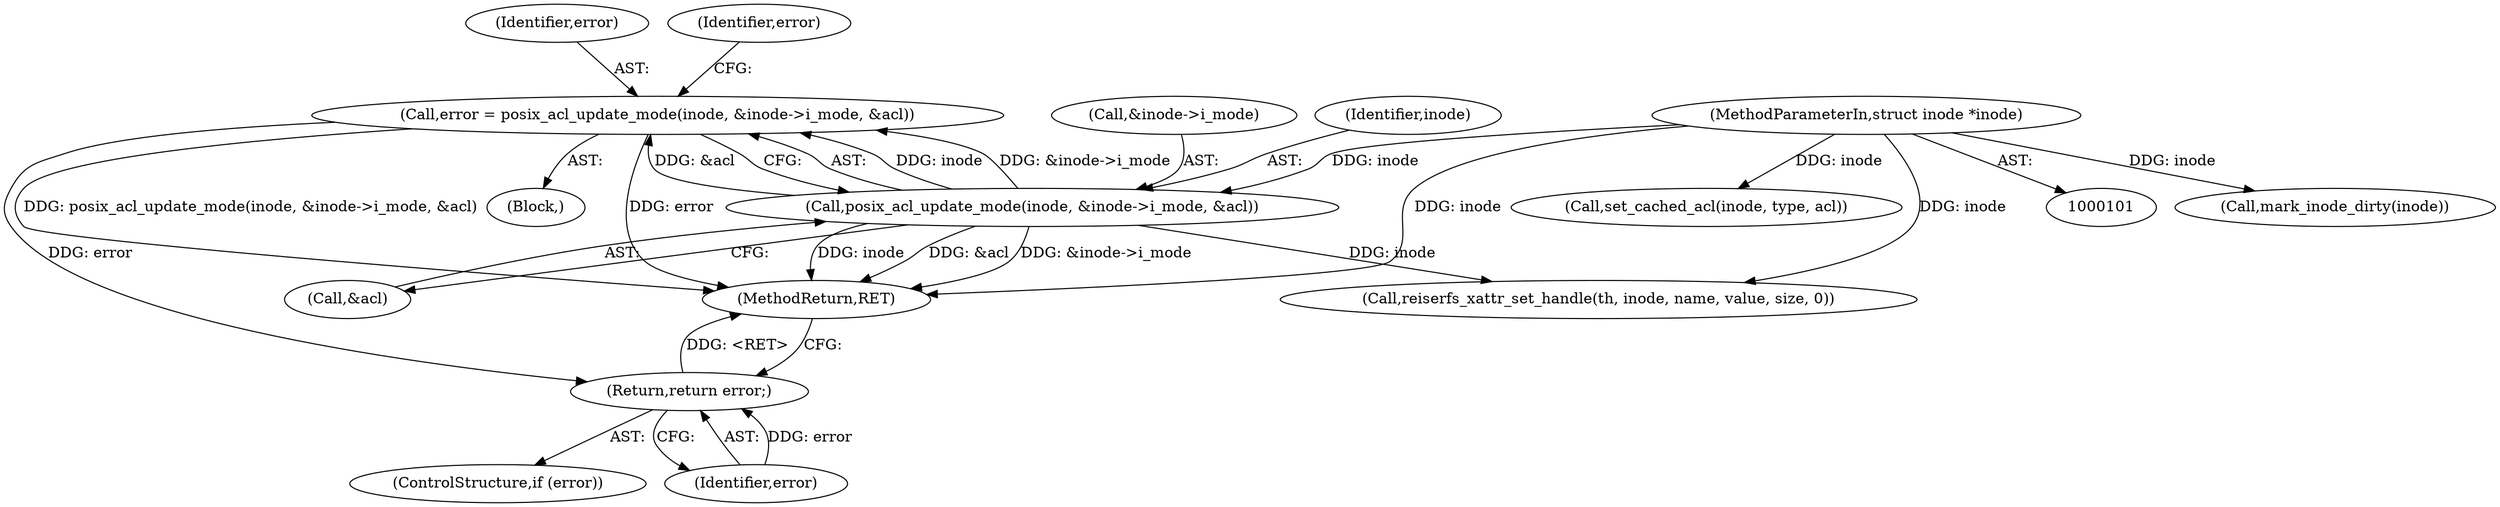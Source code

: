 digraph "0_linux_073931017b49d9458aa351605b43a7e34598caef_11@API" {
"1000127" [label="(Call,error = posix_acl_update_mode(inode, &inode->i_mode, &acl))"];
"1000129" [label="(Call,posix_acl_update_mode(inode, &inode->i_mode, &acl))"];
"1000103" [label="(MethodParameterIn,struct inode *inode)"];
"1000139" [label="(Return,return error;)"];
"1000208" [label="(Call,mark_inode_dirty(inode))"];
"1000137" [label="(ControlStructure,if (error))"];
"1000131" [label="(Call,&inode->i_mode)"];
"1000130" [label="(Identifier,inode)"];
"1000127" [label="(Call,error = posix_acl_update_mode(inode, &inode->i_mode, &acl))"];
"1000139" [label="(Return,return error;)"];
"1000128" [label="(Identifier,error)"];
"1000103" [label="(MethodParameterIn,struct inode *inode)"];
"1000138" [label="(Identifier,error)"];
"1000182" [label="(Call,reiserfs_xattr_set_handle(th, inode, name, value, size, 0))"];
"1000126" [label="(Block,)"];
"1000140" [label="(Identifier,error)"];
"1000215" [label="(Call,set_cached_acl(inode, type, acl))"];
"1000135" [label="(Call,&acl)"];
"1000129" [label="(Call,posix_acl_update_mode(inode, &inode->i_mode, &acl))"];
"1000221" [label="(MethodReturn,RET)"];
"1000127" -> "1000126"  [label="AST: "];
"1000127" -> "1000129"  [label="CFG: "];
"1000128" -> "1000127"  [label="AST: "];
"1000129" -> "1000127"  [label="AST: "];
"1000138" -> "1000127"  [label="CFG: "];
"1000127" -> "1000221"  [label="DDG: posix_acl_update_mode(inode, &inode->i_mode, &acl)"];
"1000127" -> "1000221"  [label="DDG: error"];
"1000129" -> "1000127"  [label="DDG: inode"];
"1000129" -> "1000127"  [label="DDG: &inode->i_mode"];
"1000129" -> "1000127"  [label="DDG: &acl"];
"1000127" -> "1000139"  [label="DDG: error"];
"1000129" -> "1000135"  [label="CFG: "];
"1000130" -> "1000129"  [label="AST: "];
"1000131" -> "1000129"  [label="AST: "];
"1000135" -> "1000129"  [label="AST: "];
"1000129" -> "1000221"  [label="DDG: inode"];
"1000129" -> "1000221"  [label="DDG: &acl"];
"1000129" -> "1000221"  [label="DDG: &inode->i_mode"];
"1000103" -> "1000129"  [label="DDG: inode"];
"1000129" -> "1000182"  [label="DDG: inode"];
"1000103" -> "1000101"  [label="AST: "];
"1000103" -> "1000221"  [label="DDG: inode"];
"1000103" -> "1000182"  [label="DDG: inode"];
"1000103" -> "1000208"  [label="DDG: inode"];
"1000103" -> "1000215"  [label="DDG: inode"];
"1000139" -> "1000137"  [label="AST: "];
"1000139" -> "1000140"  [label="CFG: "];
"1000140" -> "1000139"  [label="AST: "];
"1000221" -> "1000139"  [label="CFG: "];
"1000139" -> "1000221"  [label="DDG: <RET>"];
"1000140" -> "1000139"  [label="DDG: error"];
}
